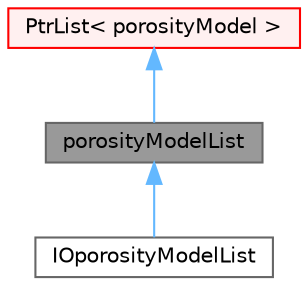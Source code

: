 digraph "porosityModelList"
{
 // LATEX_PDF_SIZE
  bgcolor="transparent";
  edge [fontname=Helvetica,fontsize=10,labelfontname=Helvetica,labelfontsize=10];
  node [fontname=Helvetica,fontsize=10,shape=box,height=0.2,width=0.4];
  Node1 [id="Node000001",label="porosityModelList",height=0.2,width=0.4,color="gray40", fillcolor="grey60", style="filled", fontcolor="black",tooltip="List container for porosity models."];
  Node2 -> Node1 [id="edge1_Node000001_Node000002",dir="back",color="steelblue1",style="solid",tooltip=" "];
  Node2 [id="Node000002",label="PtrList\< porosityModel \>",height=0.2,width=0.4,color="red", fillcolor="#FFF0F0", style="filled",URL="$classFoam_1_1PtrList.html",tooltip=" "];
  Node1 -> Node6 [id="edge2_Node000001_Node000006",dir="back",color="steelblue1",style="solid",tooltip=" "];
  Node6 [id="Node000006",label="IOporosityModelList",height=0.2,width=0.4,color="gray40", fillcolor="white", style="filled",URL="$classFoam_1_1IOporosityModelList.html",tooltip="List of porosity models with IO functionality."];
}
